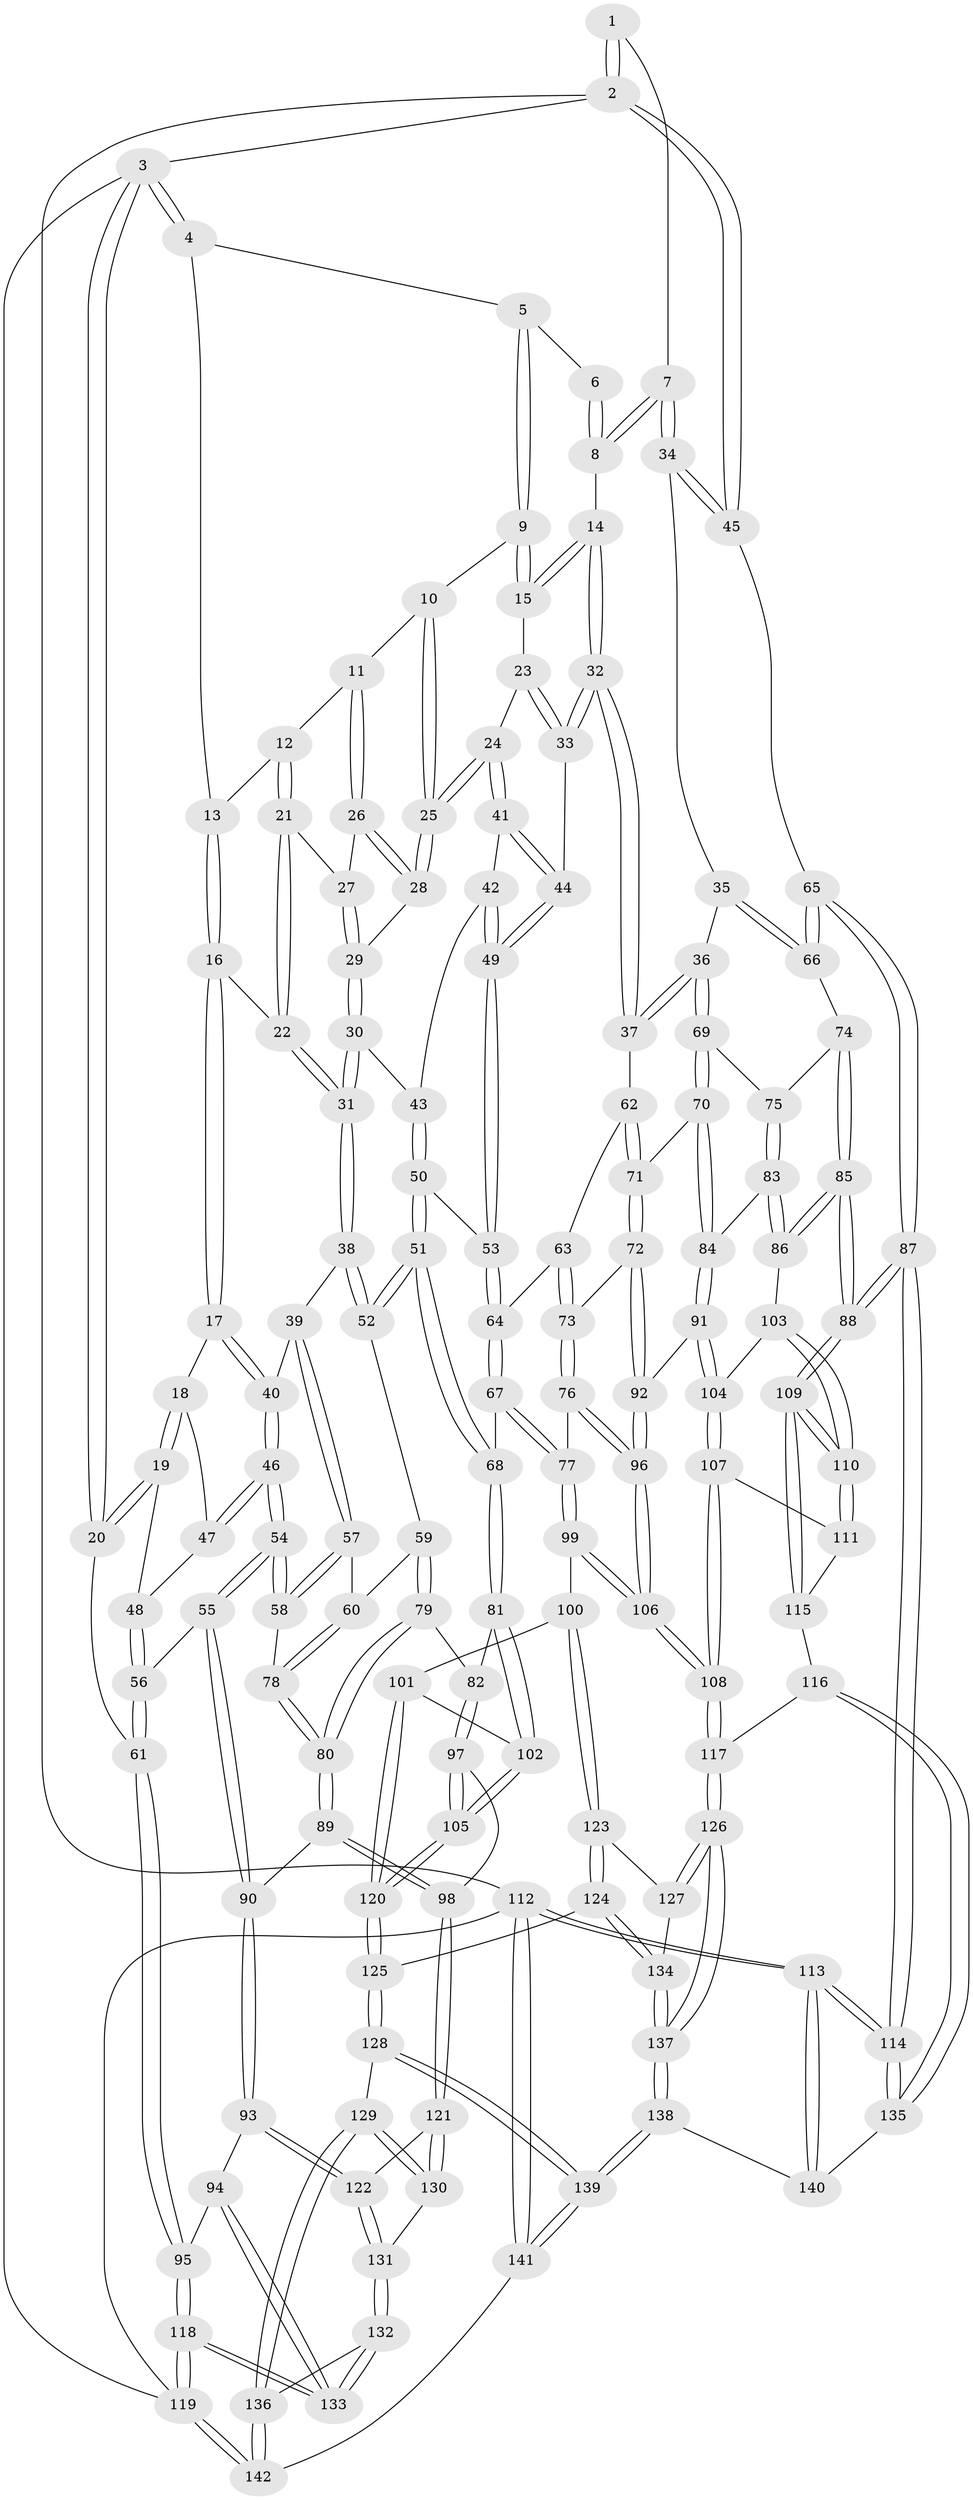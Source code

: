 // Generated by graph-tools (version 1.1) at 2025/50/03/09/25 03:50:59]
// undirected, 142 vertices, 352 edges
graph export_dot {
graph [start="1"]
  node [color=gray90,style=filled];
  1 [pos="+0.8628287885969662+0"];
  2 [pos="+1+0"];
  3 [pos="+0+0"];
  4 [pos="+0.18797416257111035+0"];
  5 [pos="+0.6703486430276375+0"];
  6 [pos="+0.8505954433538706+0"];
  7 [pos="+0.9382915097552238+0.17840262963212458"];
  8 [pos="+0.875166404074575+0.16254587883916072"];
  9 [pos="+0.6546835682316916+0"];
  10 [pos="+0.4864365402389506+0.06860768312012046"];
  11 [pos="+0.4762454297358645+0.07159783389216874"];
  12 [pos="+0.3536577900235678+0.003375236463717155"];
  13 [pos="+0.23162204264424305+0"];
  14 [pos="+0.833077121327917+0.16725228861613534"];
  15 [pos="+0.6887280214659788+0.07864614978358617"];
  16 [pos="+0.22143621649786005+0.12385191717329531"];
  17 [pos="+0.1736998603746623+0.17791648089498782"];
  18 [pos="+0.15345442179266536+0.18763949316648942"];
  19 [pos="+0+0.2074894871225382"];
  20 [pos="+0+0.19421501111841108"];
  21 [pos="+0.40532602821652236+0.15642515514899688"];
  22 [pos="+0.3455072408267556+0.18895269153104916"];
  23 [pos="+0.6520936909414741+0.14381532417712037"];
  24 [pos="+0.573938137593033+0.20760452131804555"];
  25 [pos="+0.5620865541281379+0.20570290020101215"];
  26 [pos="+0.4501084196554249+0.10763004641433119"];
  27 [pos="+0.41326086410569657+0.15462416040830335"];
  28 [pos="+0.545094869604901+0.20959329668711227"];
  29 [pos="+0.5071207526458771+0.2192516057338136"];
  30 [pos="+0.46284510075388585+0.2776068689277011"];
  31 [pos="+0.3700012702598611+0.3052158939286788"];
  32 [pos="+0.7495062028033002+0.3288219442321604"];
  33 [pos="+0.7476227333319833+0.3280857245500758"];
  34 [pos="+0.9423195195874+0.17970293698896747"];
  35 [pos="+0.9006154485003965+0.3785247049750867"];
  36 [pos="+0.8077159660942741+0.4005928731652222"];
  37 [pos="+0.7876514036858677+0.38824541484696146"];
  38 [pos="+0.36898841357306117+0.30756745267418234"];
  39 [pos="+0.3081254390499773+0.33752475989452607"];
  40 [pos="+0.2675856478116305+0.33902845306225443"];
  41 [pos="+0.598737812358056+0.2913111990657285"];
  42 [pos="+0.5813055337580195+0.31698484896427187"];
  43 [pos="+0.5243547867712035+0.34917498635579647"];
  44 [pos="+0.7106443790015458+0.32700141641014707"];
  45 [pos="+1+0.08279714000892373"];
  46 [pos="+0.23512989814087568+0.3665888374890005"];
  47 [pos="+0.14348892842545596+0.32189711425571543"];
  48 [pos="+0.1090802985947861+0.35505116077033294"];
  49 [pos="+0.6118516516212616+0.40735395900935883"];
  50 [pos="+0.4926282934330137+0.42684278015448324"];
  51 [pos="+0.4680346610242126+0.4425405693159783"];
  52 [pos="+0.45330528016899735+0.44100419227210724"];
  53 [pos="+0.6046451093990295+0.4375579502458379"];
  54 [pos="+0.18274920310640663+0.48861211826370365"];
  55 [pos="+0.16982253486694768+0.4947008204001089"];
  56 [pos="+0.10636903932166214+0.47562631554773194"];
  57 [pos="+0.3188215302839574+0.4089451570266008"];
  58 [pos="+0.27690715542875743+0.5013979729064794"];
  59 [pos="+0.43025015024680247+0.4566748814458526"];
  60 [pos="+0.4023070707538962+0.46544642035725736"];
  61 [pos="+0+0.5148761390631751"];
  62 [pos="+0.6688817722433399+0.4613093884679225"];
  63 [pos="+0.6420296677144094+0.46576254392068034"];
  64 [pos="+0.6296548318171723+0.4657156343502667"];
  65 [pos="+1+0.4683948375860928"];
  66 [pos="+1+0.43604969974019064"];
  67 [pos="+0.5875209331791875+0.5592226482524586"];
  68 [pos="+0.5226009727378629+0.5528622070849603"];
  69 [pos="+0.8104055175541112+0.4775043217615967"];
  70 [pos="+0.7621498945979022+0.5368800298177306"];
  71 [pos="+0.7255359905634788+0.5544109011066367"];
  72 [pos="+0.7135408117444961+0.5682007490931068"];
  73 [pos="+0.6890044160766138+0.572561883608444"];
  74 [pos="+0.8967265625363293+0.5336263252328188"];
  75 [pos="+0.8329331153443453+0.5035723324396331"];
  76 [pos="+0.6380291363225659+0.5934501669888251"];
  77 [pos="+0.6181975452439703+0.5944143403503268"];
  78 [pos="+0.31589694052722544+0.5207022799576099"];
  79 [pos="+0.4160872076970773+0.5785219842744578"];
  80 [pos="+0.3340212803307603+0.5757258857932441"];
  81 [pos="+0.4906309232854379+0.593701472333462"];
  82 [pos="+0.4275813981250587+0.5870997037530791"];
  83 [pos="+0.8424558926351927+0.6027560656834667"];
  84 [pos="+0.8023698835977836+0.6123205602985132"];
  85 [pos="+0.9339569620120558+0.6344648354191117"];
  86 [pos="+0.8556242113896658+0.6097761237736445"];
  87 [pos="+1+0.8067678018283392"];
  88 [pos="+1+0.7598685445565664"];
  89 [pos="+0.3209306813907511+0.6242031291351331"];
  90 [pos="+0.18387696374431048+0.6568695265292699"];
  91 [pos="+0.7832958979431065+0.636952852351729"];
  92 [pos="+0.7393676197736487+0.6308689703014666"];
  93 [pos="+0.1728200653856308+0.6805818715257543"];
  94 [pos="+0.10629034201540886+0.6966737328550744"];
  95 [pos="+0+0.721669621039027"];
  96 [pos="+0.7082385830329346+0.6695016784331053"];
  97 [pos="+0.3882537044939448+0.6995124020655455"];
  98 [pos="+0.37102171678936885+0.6972830255728629"];
  99 [pos="+0.5932370970391796+0.6925179254597494"];
  100 [pos="+0.5764299204452524+0.7002342223097473"];
  101 [pos="+0.5503637257887064+0.6938476124297249"];
  102 [pos="+0.4937561203349525+0.642282966670692"];
  103 [pos="+0.8238381751630941+0.6676545522159041"];
  104 [pos="+0.7942379018176724+0.6668521939059309"];
  105 [pos="+0.40115547705587046+0.7052549036871456"];
  106 [pos="+0.696123924101642+0.7360827726915201"];
  107 [pos="+0.7829547617353453+0.707194101523894"];
  108 [pos="+0.6988647830548633+0.739942796111209"];
  109 [pos="+1+0.7592008998061086"];
  110 [pos="+1+0.7591619123000843"];
  111 [pos="+0.7853569151132835+0.7087172863108215"];
  112 [pos="+1+1"];
  113 [pos="+1+1"];
  114 [pos="+1+0.9882832624663185"];
  115 [pos="+0.8237420262033562+0.7986985883750366"];
  116 [pos="+0.7924791240998501+0.8139194423614666"];
  117 [pos="+0.7054947170465076+0.8068923342770086"];
  118 [pos="+0+1"];
  119 [pos="+0+1"];
  120 [pos="+0.44336588064017685+0.7626957708096688"];
  121 [pos="+0.3261323770174235+0.7373279251424268"];
  122 [pos="+0.2012792345891526+0.7212806305493872"];
  123 [pos="+0.5691836782045684+0.7449540556886275"];
  124 [pos="+0.5384830850935429+0.7932276586108225"];
  125 [pos="+0.45075852182443926+0.8037146419571356"];
  126 [pos="+0.6873122243572254+0.8353325366615465"];
  127 [pos="+0.5915207380158035+0.7731542939325672"];
  128 [pos="+0.4454463478759377+0.8185911604925606"];
  129 [pos="+0.35266714563905666+0.8515762157742233"];
  130 [pos="+0.32332931720581515+0.7914515902298039"];
  131 [pos="+0.21181260962821766+0.8111645750127602"];
  132 [pos="+0.19778931285082982+0.8778728550089152"];
  133 [pos="+0.1468694981995909+0.9044045788861884"];
  134 [pos="+0.5879450977598644+0.8609846126204718"];
  135 [pos="+0.8145570087022332+0.8918830127710574"];
  136 [pos="+0.3152173744479703+0.9163891018534321"];
  137 [pos="+0.638008155376204+0.949911513972332"];
  138 [pos="+0.6329081638048571+0.984440193294751"];
  139 [pos="+0.5795468753323807+1"];
  140 [pos="+0.7327369567507878+0.9533535596174083"];
  141 [pos="+0.5543593516096064+1"];
  142 [pos="+0.44621689333493997+1"];
  1 -- 2;
  1 -- 2;
  1 -- 7;
  2 -- 3;
  2 -- 45;
  2 -- 45;
  2 -- 112;
  3 -- 4;
  3 -- 4;
  3 -- 20;
  3 -- 20;
  3 -- 119;
  4 -- 5;
  4 -- 13;
  5 -- 6;
  5 -- 9;
  5 -- 9;
  6 -- 8;
  6 -- 8;
  7 -- 8;
  7 -- 8;
  7 -- 34;
  7 -- 34;
  8 -- 14;
  9 -- 10;
  9 -- 15;
  9 -- 15;
  10 -- 11;
  10 -- 25;
  10 -- 25;
  11 -- 12;
  11 -- 26;
  11 -- 26;
  12 -- 13;
  12 -- 21;
  12 -- 21;
  13 -- 16;
  13 -- 16;
  14 -- 15;
  14 -- 15;
  14 -- 32;
  14 -- 32;
  15 -- 23;
  16 -- 17;
  16 -- 17;
  16 -- 22;
  17 -- 18;
  17 -- 40;
  17 -- 40;
  18 -- 19;
  18 -- 19;
  18 -- 47;
  19 -- 20;
  19 -- 20;
  19 -- 48;
  20 -- 61;
  21 -- 22;
  21 -- 22;
  21 -- 27;
  22 -- 31;
  22 -- 31;
  23 -- 24;
  23 -- 33;
  23 -- 33;
  24 -- 25;
  24 -- 25;
  24 -- 41;
  24 -- 41;
  25 -- 28;
  25 -- 28;
  26 -- 27;
  26 -- 28;
  26 -- 28;
  27 -- 29;
  27 -- 29;
  28 -- 29;
  29 -- 30;
  29 -- 30;
  30 -- 31;
  30 -- 31;
  30 -- 43;
  31 -- 38;
  31 -- 38;
  32 -- 33;
  32 -- 33;
  32 -- 37;
  32 -- 37;
  33 -- 44;
  34 -- 35;
  34 -- 45;
  34 -- 45;
  35 -- 36;
  35 -- 66;
  35 -- 66;
  36 -- 37;
  36 -- 37;
  36 -- 69;
  36 -- 69;
  37 -- 62;
  38 -- 39;
  38 -- 52;
  38 -- 52;
  39 -- 40;
  39 -- 57;
  39 -- 57;
  40 -- 46;
  40 -- 46;
  41 -- 42;
  41 -- 44;
  41 -- 44;
  42 -- 43;
  42 -- 49;
  42 -- 49;
  43 -- 50;
  43 -- 50;
  44 -- 49;
  44 -- 49;
  45 -- 65;
  46 -- 47;
  46 -- 47;
  46 -- 54;
  46 -- 54;
  47 -- 48;
  48 -- 56;
  48 -- 56;
  49 -- 53;
  49 -- 53;
  50 -- 51;
  50 -- 51;
  50 -- 53;
  51 -- 52;
  51 -- 52;
  51 -- 68;
  51 -- 68;
  52 -- 59;
  53 -- 64;
  53 -- 64;
  54 -- 55;
  54 -- 55;
  54 -- 58;
  54 -- 58;
  55 -- 56;
  55 -- 90;
  55 -- 90;
  56 -- 61;
  56 -- 61;
  57 -- 58;
  57 -- 58;
  57 -- 60;
  58 -- 78;
  59 -- 60;
  59 -- 79;
  59 -- 79;
  60 -- 78;
  60 -- 78;
  61 -- 95;
  61 -- 95;
  62 -- 63;
  62 -- 71;
  62 -- 71;
  63 -- 64;
  63 -- 73;
  63 -- 73;
  64 -- 67;
  64 -- 67;
  65 -- 66;
  65 -- 66;
  65 -- 87;
  65 -- 87;
  66 -- 74;
  67 -- 68;
  67 -- 77;
  67 -- 77;
  68 -- 81;
  68 -- 81;
  69 -- 70;
  69 -- 70;
  69 -- 75;
  70 -- 71;
  70 -- 84;
  70 -- 84;
  71 -- 72;
  71 -- 72;
  72 -- 73;
  72 -- 92;
  72 -- 92;
  73 -- 76;
  73 -- 76;
  74 -- 75;
  74 -- 85;
  74 -- 85;
  75 -- 83;
  75 -- 83;
  76 -- 77;
  76 -- 96;
  76 -- 96;
  77 -- 99;
  77 -- 99;
  78 -- 80;
  78 -- 80;
  79 -- 80;
  79 -- 80;
  79 -- 82;
  80 -- 89;
  80 -- 89;
  81 -- 82;
  81 -- 102;
  81 -- 102;
  82 -- 97;
  82 -- 97;
  83 -- 84;
  83 -- 86;
  83 -- 86;
  84 -- 91;
  84 -- 91;
  85 -- 86;
  85 -- 86;
  85 -- 88;
  85 -- 88;
  86 -- 103;
  87 -- 88;
  87 -- 88;
  87 -- 114;
  87 -- 114;
  88 -- 109;
  88 -- 109;
  89 -- 90;
  89 -- 98;
  89 -- 98;
  90 -- 93;
  90 -- 93;
  91 -- 92;
  91 -- 104;
  91 -- 104;
  92 -- 96;
  92 -- 96;
  93 -- 94;
  93 -- 122;
  93 -- 122;
  94 -- 95;
  94 -- 133;
  94 -- 133;
  95 -- 118;
  95 -- 118;
  96 -- 106;
  96 -- 106;
  97 -- 98;
  97 -- 105;
  97 -- 105;
  98 -- 121;
  98 -- 121;
  99 -- 100;
  99 -- 106;
  99 -- 106;
  100 -- 101;
  100 -- 123;
  100 -- 123;
  101 -- 102;
  101 -- 120;
  101 -- 120;
  102 -- 105;
  102 -- 105;
  103 -- 104;
  103 -- 110;
  103 -- 110;
  104 -- 107;
  104 -- 107;
  105 -- 120;
  105 -- 120;
  106 -- 108;
  106 -- 108;
  107 -- 108;
  107 -- 108;
  107 -- 111;
  108 -- 117;
  108 -- 117;
  109 -- 110;
  109 -- 110;
  109 -- 115;
  109 -- 115;
  110 -- 111;
  110 -- 111;
  111 -- 115;
  112 -- 113;
  112 -- 113;
  112 -- 141;
  112 -- 141;
  112 -- 119;
  113 -- 114;
  113 -- 114;
  113 -- 140;
  113 -- 140;
  114 -- 135;
  114 -- 135;
  115 -- 116;
  116 -- 117;
  116 -- 135;
  116 -- 135;
  117 -- 126;
  117 -- 126;
  118 -- 119;
  118 -- 119;
  118 -- 133;
  118 -- 133;
  119 -- 142;
  119 -- 142;
  120 -- 125;
  120 -- 125;
  121 -- 122;
  121 -- 130;
  121 -- 130;
  122 -- 131;
  122 -- 131;
  123 -- 124;
  123 -- 124;
  123 -- 127;
  124 -- 125;
  124 -- 134;
  124 -- 134;
  125 -- 128;
  125 -- 128;
  126 -- 127;
  126 -- 127;
  126 -- 137;
  126 -- 137;
  127 -- 134;
  128 -- 129;
  128 -- 139;
  128 -- 139;
  129 -- 130;
  129 -- 130;
  129 -- 136;
  129 -- 136;
  130 -- 131;
  131 -- 132;
  131 -- 132;
  132 -- 133;
  132 -- 133;
  132 -- 136;
  134 -- 137;
  134 -- 137;
  135 -- 140;
  136 -- 142;
  136 -- 142;
  137 -- 138;
  137 -- 138;
  138 -- 139;
  138 -- 139;
  138 -- 140;
  139 -- 141;
  139 -- 141;
  141 -- 142;
}
